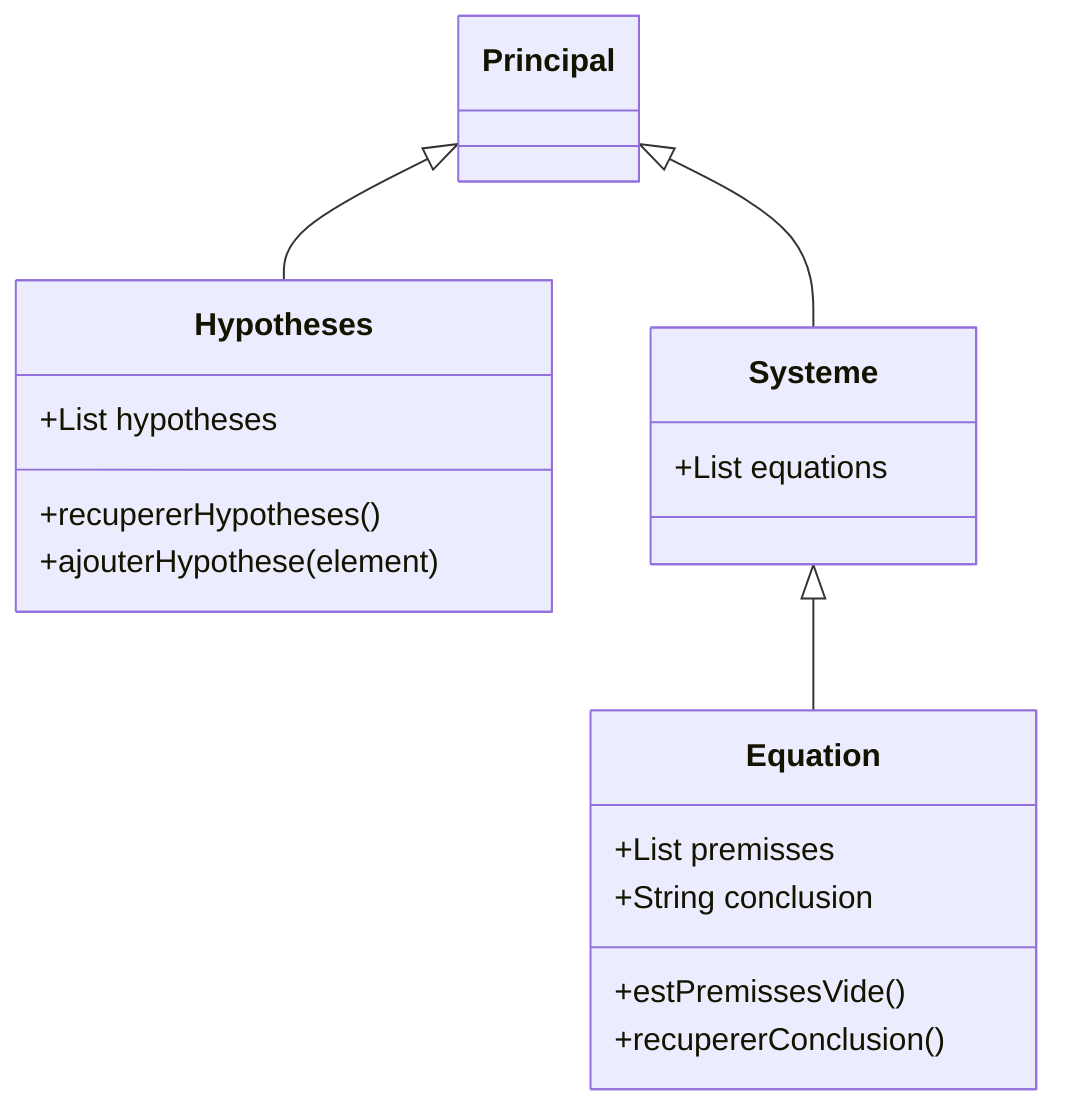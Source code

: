 classDiagram
    Principal <|-- Hypotheses
    Principal <|-- Systeme
    Systeme <|-- Equation
    class Equation {
        +List premisses
        +String conclusion
        +estPremissesVide()
        +recupererConclusion()
    }
    class Systeme {
        +List equations
    }
    class Hypotheses {
        +List hypotheses
        +recupererHypotheses()
        +ajouterHypothese(element)
    }